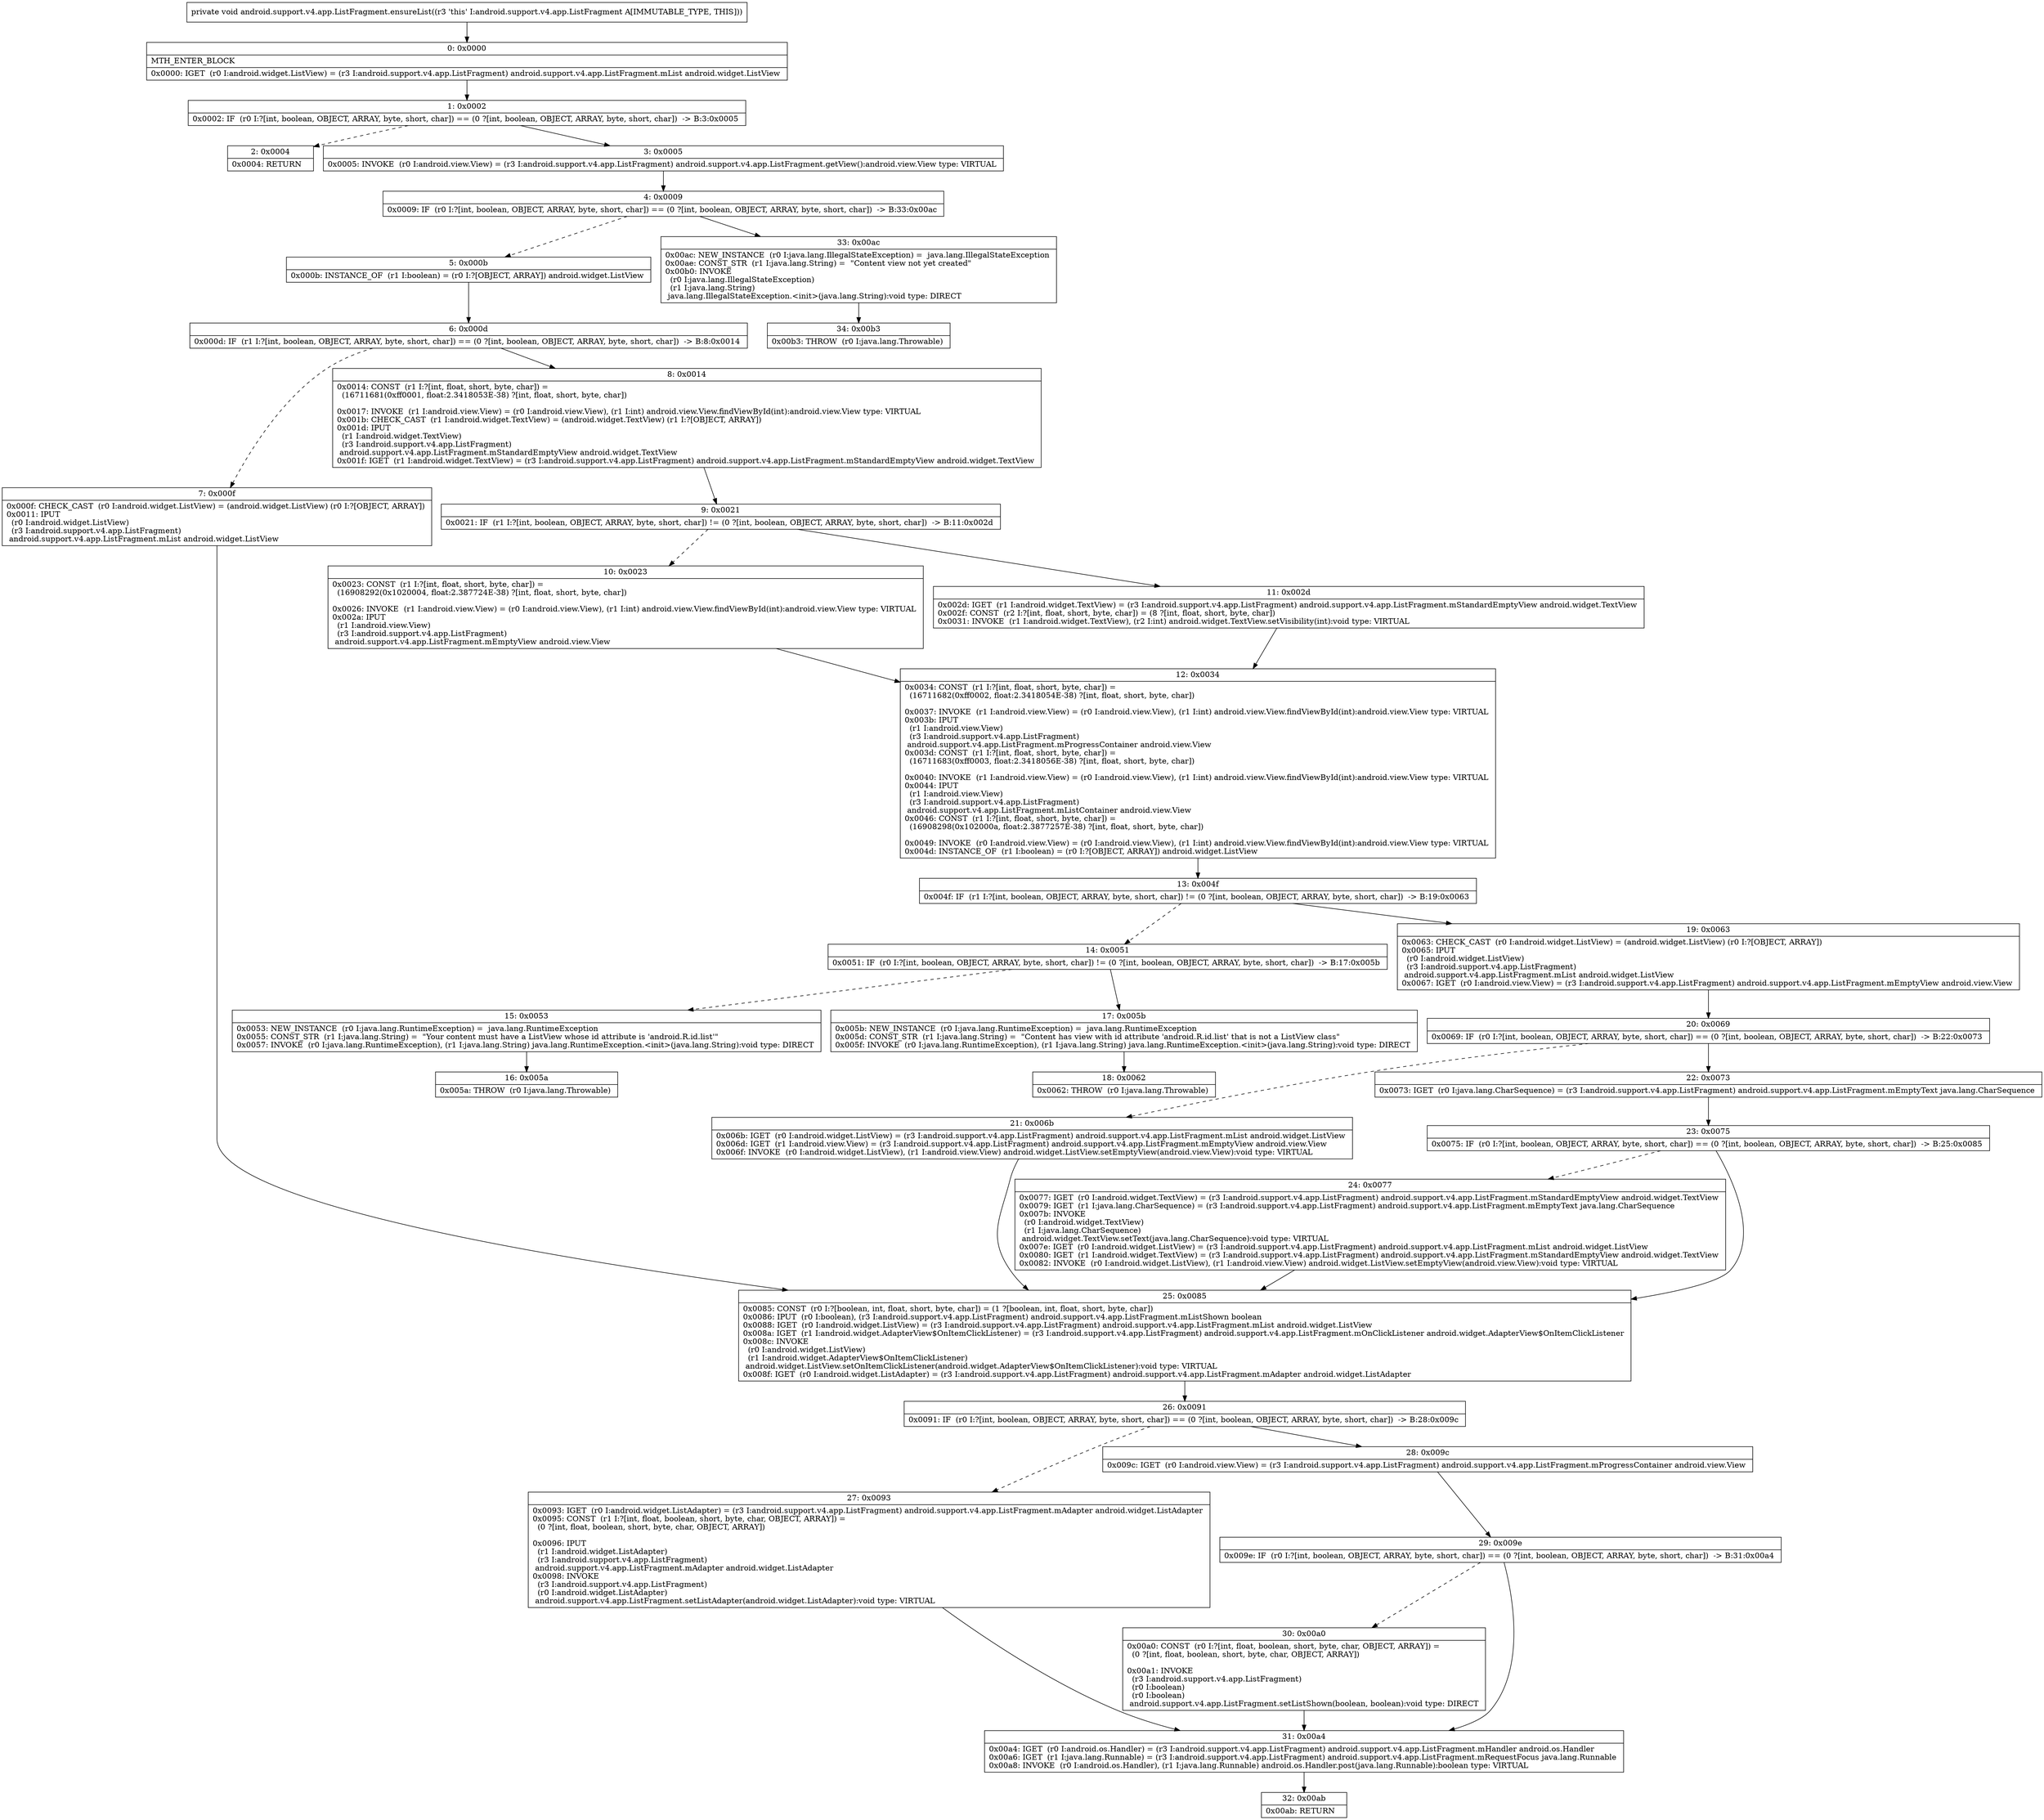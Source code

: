 digraph "CFG forandroid.support.v4.app.ListFragment.ensureList()V" {
Node_0 [shape=record,label="{0\:\ 0x0000|MTH_ENTER_BLOCK\l|0x0000: IGET  (r0 I:android.widget.ListView) = (r3 I:android.support.v4.app.ListFragment) android.support.v4.app.ListFragment.mList android.widget.ListView \l}"];
Node_1 [shape=record,label="{1\:\ 0x0002|0x0002: IF  (r0 I:?[int, boolean, OBJECT, ARRAY, byte, short, char]) == (0 ?[int, boolean, OBJECT, ARRAY, byte, short, char])  \-\> B:3:0x0005 \l}"];
Node_2 [shape=record,label="{2\:\ 0x0004|0x0004: RETURN   \l}"];
Node_3 [shape=record,label="{3\:\ 0x0005|0x0005: INVOKE  (r0 I:android.view.View) = (r3 I:android.support.v4.app.ListFragment) android.support.v4.app.ListFragment.getView():android.view.View type: VIRTUAL \l}"];
Node_4 [shape=record,label="{4\:\ 0x0009|0x0009: IF  (r0 I:?[int, boolean, OBJECT, ARRAY, byte, short, char]) == (0 ?[int, boolean, OBJECT, ARRAY, byte, short, char])  \-\> B:33:0x00ac \l}"];
Node_5 [shape=record,label="{5\:\ 0x000b|0x000b: INSTANCE_OF  (r1 I:boolean) = (r0 I:?[OBJECT, ARRAY]) android.widget.ListView \l}"];
Node_6 [shape=record,label="{6\:\ 0x000d|0x000d: IF  (r1 I:?[int, boolean, OBJECT, ARRAY, byte, short, char]) == (0 ?[int, boolean, OBJECT, ARRAY, byte, short, char])  \-\> B:8:0x0014 \l}"];
Node_7 [shape=record,label="{7\:\ 0x000f|0x000f: CHECK_CAST  (r0 I:android.widget.ListView) = (android.widget.ListView) (r0 I:?[OBJECT, ARRAY]) \l0x0011: IPUT  \l  (r0 I:android.widget.ListView)\l  (r3 I:android.support.v4.app.ListFragment)\l android.support.v4.app.ListFragment.mList android.widget.ListView \l}"];
Node_8 [shape=record,label="{8\:\ 0x0014|0x0014: CONST  (r1 I:?[int, float, short, byte, char]) = \l  (16711681(0xff0001, float:2.3418053E\-38) ?[int, float, short, byte, char])\l \l0x0017: INVOKE  (r1 I:android.view.View) = (r0 I:android.view.View), (r1 I:int) android.view.View.findViewById(int):android.view.View type: VIRTUAL \l0x001b: CHECK_CAST  (r1 I:android.widget.TextView) = (android.widget.TextView) (r1 I:?[OBJECT, ARRAY]) \l0x001d: IPUT  \l  (r1 I:android.widget.TextView)\l  (r3 I:android.support.v4.app.ListFragment)\l android.support.v4.app.ListFragment.mStandardEmptyView android.widget.TextView \l0x001f: IGET  (r1 I:android.widget.TextView) = (r3 I:android.support.v4.app.ListFragment) android.support.v4.app.ListFragment.mStandardEmptyView android.widget.TextView \l}"];
Node_9 [shape=record,label="{9\:\ 0x0021|0x0021: IF  (r1 I:?[int, boolean, OBJECT, ARRAY, byte, short, char]) != (0 ?[int, boolean, OBJECT, ARRAY, byte, short, char])  \-\> B:11:0x002d \l}"];
Node_10 [shape=record,label="{10\:\ 0x0023|0x0023: CONST  (r1 I:?[int, float, short, byte, char]) = \l  (16908292(0x1020004, float:2.387724E\-38) ?[int, float, short, byte, char])\l \l0x0026: INVOKE  (r1 I:android.view.View) = (r0 I:android.view.View), (r1 I:int) android.view.View.findViewById(int):android.view.View type: VIRTUAL \l0x002a: IPUT  \l  (r1 I:android.view.View)\l  (r3 I:android.support.v4.app.ListFragment)\l android.support.v4.app.ListFragment.mEmptyView android.view.View \l}"];
Node_11 [shape=record,label="{11\:\ 0x002d|0x002d: IGET  (r1 I:android.widget.TextView) = (r3 I:android.support.v4.app.ListFragment) android.support.v4.app.ListFragment.mStandardEmptyView android.widget.TextView \l0x002f: CONST  (r2 I:?[int, float, short, byte, char]) = (8 ?[int, float, short, byte, char]) \l0x0031: INVOKE  (r1 I:android.widget.TextView), (r2 I:int) android.widget.TextView.setVisibility(int):void type: VIRTUAL \l}"];
Node_12 [shape=record,label="{12\:\ 0x0034|0x0034: CONST  (r1 I:?[int, float, short, byte, char]) = \l  (16711682(0xff0002, float:2.3418054E\-38) ?[int, float, short, byte, char])\l \l0x0037: INVOKE  (r1 I:android.view.View) = (r0 I:android.view.View), (r1 I:int) android.view.View.findViewById(int):android.view.View type: VIRTUAL \l0x003b: IPUT  \l  (r1 I:android.view.View)\l  (r3 I:android.support.v4.app.ListFragment)\l android.support.v4.app.ListFragment.mProgressContainer android.view.View \l0x003d: CONST  (r1 I:?[int, float, short, byte, char]) = \l  (16711683(0xff0003, float:2.3418056E\-38) ?[int, float, short, byte, char])\l \l0x0040: INVOKE  (r1 I:android.view.View) = (r0 I:android.view.View), (r1 I:int) android.view.View.findViewById(int):android.view.View type: VIRTUAL \l0x0044: IPUT  \l  (r1 I:android.view.View)\l  (r3 I:android.support.v4.app.ListFragment)\l android.support.v4.app.ListFragment.mListContainer android.view.View \l0x0046: CONST  (r1 I:?[int, float, short, byte, char]) = \l  (16908298(0x102000a, float:2.3877257E\-38) ?[int, float, short, byte, char])\l \l0x0049: INVOKE  (r0 I:android.view.View) = (r0 I:android.view.View), (r1 I:int) android.view.View.findViewById(int):android.view.View type: VIRTUAL \l0x004d: INSTANCE_OF  (r1 I:boolean) = (r0 I:?[OBJECT, ARRAY]) android.widget.ListView \l}"];
Node_13 [shape=record,label="{13\:\ 0x004f|0x004f: IF  (r1 I:?[int, boolean, OBJECT, ARRAY, byte, short, char]) != (0 ?[int, boolean, OBJECT, ARRAY, byte, short, char])  \-\> B:19:0x0063 \l}"];
Node_14 [shape=record,label="{14\:\ 0x0051|0x0051: IF  (r0 I:?[int, boolean, OBJECT, ARRAY, byte, short, char]) != (0 ?[int, boolean, OBJECT, ARRAY, byte, short, char])  \-\> B:17:0x005b \l}"];
Node_15 [shape=record,label="{15\:\ 0x0053|0x0053: NEW_INSTANCE  (r0 I:java.lang.RuntimeException) =  java.lang.RuntimeException \l0x0055: CONST_STR  (r1 I:java.lang.String) =  \"Your content must have a ListView whose id attribute is 'android.R.id.list'\" \l0x0057: INVOKE  (r0 I:java.lang.RuntimeException), (r1 I:java.lang.String) java.lang.RuntimeException.\<init\>(java.lang.String):void type: DIRECT \l}"];
Node_16 [shape=record,label="{16\:\ 0x005a|0x005a: THROW  (r0 I:java.lang.Throwable) \l}"];
Node_17 [shape=record,label="{17\:\ 0x005b|0x005b: NEW_INSTANCE  (r0 I:java.lang.RuntimeException) =  java.lang.RuntimeException \l0x005d: CONST_STR  (r1 I:java.lang.String) =  \"Content has view with id attribute 'android.R.id.list' that is not a ListView class\" \l0x005f: INVOKE  (r0 I:java.lang.RuntimeException), (r1 I:java.lang.String) java.lang.RuntimeException.\<init\>(java.lang.String):void type: DIRECT \l}"];
Node_18 [shape=record,label="{18\:\ 0x0062|0x0062: THROW  (r0 I:java.lang.Throwable) \l}"];
Node_19 [shape=record,label="{19\:\ 0x0063|0x0063: CHECK_CAST  (r0 I:android.widget.ListView) = (android.widget.ListView) (r0 I:?[OBJECT, ARRAY]) \l0x0065: IPUT  \l  (r0 I:android.widget.ListView)\l  (r3 I:android.support.v4.app.ListFragment)\l android.support.v4.app.ListFragment.mList android.widget.ListView \l0x0067: IGET  (r0 I:android.view.View) = (r3 I:android.support.v4.app.ListFragment) android.support.v4.app.ListFragment.mEmptyView android.view.View \l}"];
Node_20 [shape=record,label="{20\:\ 0x0069|0x0069: IF  (r0 I:?[int, boolean, OBJECT, ARRAY, byte, short, char]) == (0 ?[int, boolean, OBJECT, ARRAY, byte, short, char])  \-\> B:22:0x0073 \l}"];
Node_21 [shape=record,label="{21\:\ 0x006b|0x006b: IGET  (r0 I:android.widget.ListView) = (r3 I:android.support.v4.app.ListFragment) android.support.v4.app.ListFragment.mList android.widget.ListView \l0x006d: IGET  (r1 I:android.view.View) = (r3 I:android.support.v4.app.ListFragment) android.support.v4.app.ListFragment.mEmptyView android.view.View \l0x006f: INVOKE  (r0 I:android.widget.ListView), (r1 I:android.view.View) android.widget.ListView.setEmptyView(android.view.View):void type: VIRTUAL \l}"];
Node_22 [shape=record,label="{22\:\ 0x0073|0x0073: IGET  (r0 I:java.lang.CharSequence) = (r3 I:android.support.v4.app.ListFragment) android.support.v4.app.ListFragment.mEmptyText java.lang.CharSequence \l}"];
Node_23 [shape=record,label="{23\:\ 0x0075|0x0075: IF  (r0 I:?[int, boolean, OBJECT, ARRAY, byte, short, char]) == (0 ?[int, boolean, OBJECT, ARRAY, byte, short, char])  \-\> B:25:0x0085 \l}"];
Node_24 [shape=record,label="{24\:\ 0x0077|0x0077: IGET  (r0 I:android.widget.TextView) = (r3 I:android.support.v4.app.ListFragment) android.support.v4.app.ListFragment.mStandardEmptyView android.widget.TextView \l0x0079: IGET  (r1 I:java.lang.CharSequence) = (r3 I:android.support.v4.app.ListFragment) android.support.v4.app.ListFragment.mEmptyText java.lang.CharSequence \l0x007b: INVOKE  \l  (r0 I:android.widget.TextView)\l  (r1 I:java.lang.CharSequence)\l android.widget.TextView.setText(java.lang.CharSequence):void type: VIRTUAL \l0x007e: IGET  (r0 I:android.widget.ListView) = (r3 I:android.support.v4.app.ListFragment) android.support.v4.app.ListFragment.mList android.widget.ListView \l0x0080: IGET  (r1 I:android.widget.TextView) = (r3 I:android.support.v4.app.ListFragment) android.support.v4.app.ListFragment.mStandardEmptyView android.widget.TextView \l0x0082: INVOKE  (r0 I:android.widget.ListView), (r1 I:android.view.View) android.widget.ListView.setEmptyView(android.view.View):void type: VIRTUAL \l}"];
Node_25 [shape=record,label="{25\:\ 0x0085|0x0085: CONST  (r0 I:?[boolean, int, float, short, byte, char]) = (1 ?[boolean, int, float, short, byte, char]) \l0x0086: IPUT  (r0 I:boolean), (r3 I:android.support.v4.app.ListFragment) android.support.v4.app.ListFragment.mListShown boolean \l0x0088: IGET  (r0 I:android.widget.ListView) = (r3 I:android.support.v4.app.ListFragment) android.support.v4.app.ListFragment.mList android.widget.ListView \l0x008a: IGET  (r1 I:android.widget.AdapterView$OnItemClickListener) = (r3 I:android.support.v4.app.ListFragment) android.support.v4.app.ListFragment.mOnClickListener android.widget.AdapterView$OnItemClickListener \l0x008c: INVOKE  \l  (r0 I:android.widget.ListView)\l  (r1 I:android.widget.AdapterView$OnItemClickListener)\l android.widget.ListView.setOnItemClickListener(android.widget.AdapterView$OnItemClickListener):void type: VIRTUAL \l0x008f: IGET  (r0 I:android.widget.ListAdapter) = (r3 I:android.support.v4.app.ListFragment) android.support.v4.app.ListFragment.mAdapter android.widget.ListAdapter \l}"];
Node_26 [shape=record,label="{26\:\ 0x0091|0x0091: IF  (r0 I:?[int, boolean, OBJECT, ARRAY, byte, short, char]) == (0 ?[int, boolean, OBJECT, ARRAY, byte, short, char])  \-\> B:28:0x009c \l}"];
Node_27 [shape=record,label="{27\:\ 0x0093|0x0093: IGET  (r0 I:android.widget.ListAdapter) = (r3 I:android.support.v4.app.ListFragment) android.support.v4.app.ListFragment.mAdapter android.widget.ListAdapter \l0x0095: CONST  (r1 I:?[int, float, boolean, short, byte, char, OBJECT, ARRAY]) = \l  (0 ?[int, float, boolean, short, byte, char, OBJECT, ARRAY])\l \l0x0096: IPUT  \l  (r1 I:android.widget.ListAdapter)\l  (r3 I:android.support.v4.app.ListFragment)\l android.support.v4.app.ListFragment.mAdapter android.widget.ListAdapter \l0x0098: INVOKE  \l  (r3 I:android.support.v4.app.ListFragment)\l  (r0 I:android.widget.ListAdapter)\l android.support.v4.app.ListFragment.setListAdapter(android.widget.ListAdapter):void type: VIRTUAL \l}"];
Node_28 [shape=record,label="{28\:\ 0x009c|0x009c: IGET  (r0 I:android.view.View) = (r3 I:android.support.v4.app.ListFragment) android.support.v4.app.ListFragment.mProgressContainer android.view.View \l}"];
Node_29 [shape=record,label="{29\:\ 0x009e|0x009e: IF  (r0 I:?[int, boolean, OBJECT, ARRAY, byte, short, char]) == (0 ?[int, boolean, OBJECT, ARRAY, byte, short, char])  \-\> B:31:0x00a4 \l}"];
Node_30 [shape=record,label="{30\:\ 0x00a0|0x00a0: CONST  (r0 I:?[int, float, boolean, short, byte, char, OBJECT, ARRAY]) = \l  (0 ?[int, float, boolean, short, byte, char, OBJECT, ARRAY])\l \l0x00a1: INVOKE  \l  (r3 I:android.support.v4.app.ListFragment)\l  (r0 I:boolean)\l  (r0 I:boolean)\l android.support.v4.app.ListFragment.setListShown(boolean, boolean):void type: DIRECT \l}"];
Node_31 [shape=record,label="{31\:\ 0x00a4|0x00a4: IGET  (r0 I:android.os.Handler) = (r3 I:android.support.v4.app.ListFragment) android.support.v4.app.ListFragment.mHandler android.os.Handler \l0x00a6: IGET  (r1 I:java.lang.Runnable) = (r3 I:android.support.v4.app.ListFragment) android.support.v4.app.ListFragment.mRequestFocus java.lang.Runnable \l0x00a8: INVOKE  (r0 I:android.os.Handler), (r1 I:java.lang.Runnable) android.os.Handler.post(java.lang.Runnable):boolean type: VIRTUAL \l}"];
Node_32 [shape=record,label="{32\:\ 0x00ab|0x00ab: RETURN   \l}"];
Node_33 [shape=record,label="{33\:\ 0x00ac|0x00ac: NEW_INSTANCE  (r0 I:java.lang.IllegalStateException) =  java.lang.IllegalStateException \l0x00ae: CONST_STR  (r1 I:java.lang.String) =  \"Content view not yet created\" \l0x00b0: INVOKE  \l  (r0 I:java.lang.IllegalStateException)\l  (r1 I:java.lang.String)\l java.lang.IllegalStateException.\<init\>(java.lang.String):void type: DIRECT \l}"];
Node_34 [shape=record,label="{34\:\ 0x00b3|0x00b3: THROW  (r0 I:java.lang.Throwable) \l}"];
MethodNode[shape=record,label="{private void android.support.v4.app.ListFragment.ensureList((r3 'this' I:android.support.v4.app.ListFragment A[IMMUTABLE_TYPE, THIS])) }"];
MethodNode -> Node_0;
Node_0 -> Node_1;
Node_1 -> Node_2[style=dashed];
Node_1 -> Node_3;
Node_3 -> Node_4;
Node_4 -> Node_5[style=dashed];
Node_4 -> Node_33;
Node_5 -> Node_6;
Node_6 -> Node_7[style=dashed];
Node_6 -> Node_8;
Node_7 -> Node_25;
Node_8 -> Node_9;
Node_9 -> Node_10[style=dashed];
Node_9 -> Node_11;
Node_10 -> Node_12;
Node_11 -> Node_12;
Node_12 -> Node_13;
Node_13 -> Node_14[style=dashed];
Node_13 -> Node_19;
Node_14 -> Node_15[style=dashed];
Node_14 -> Node_17;
Node_15 -> Node_16;
Node_17 -> Node_18;
Node_19 -> Node_20;
Node_20 -> Node_21[style=dashed];
Node_20 -> Node_22;
Node_21 -> Node_25;
Node_22 -> Node_23;
Node_23 -> Node_24[style=dashed];
Node_23 -> Node_25;
Node_24 -> Node_25;
Node_25 -> Node_26;
Node_26 -> Node_27[style=dashed];
Node_26 -> Node_28;
Node_27 -> Node_31;
Node_28 -> Node_29;
Node_29 -> Node_30[style=dashed];
Node_29 -> Node_31;
Node_30 -> Node_31;
Node_31 -> Node_32;
Node_33 -> Node_34;
}

